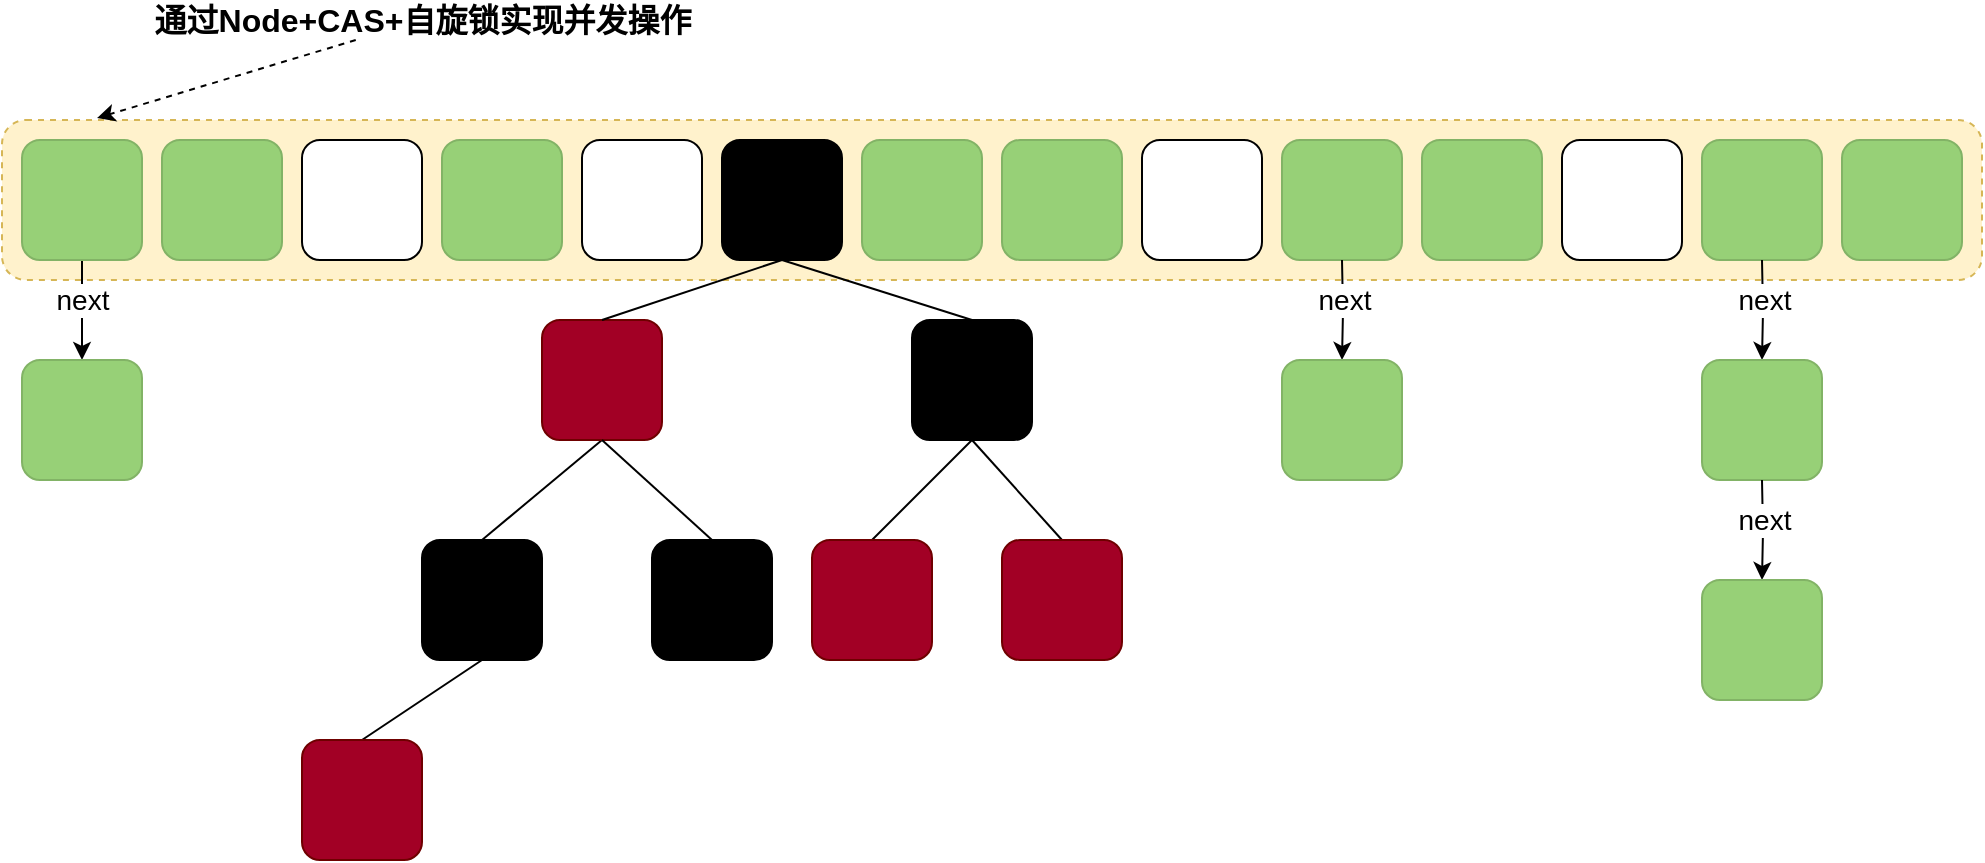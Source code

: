 <mxfile version="15.8.7" type="device"><diagram id="Et73BvDUvmp1eKUKisZ2" name="第 1 页"><mxGraphModel dx="1296" dy="1008" grid="1" gridSize="10" guides="1" tooltips="1" connect="1" arrows="1" fold="1" page="1" pageScale="1" pageWidth="1100" pageHeight="850" math="0" shadow="0"><root><mxCell id="0"/><mxCell id="1" parent="0"/><mxCell id="1-SrhRKJC72R2OhxaAqG-1" value="" style="rounded=1;whiteSpace=wrap;html=1;dashed=1;fillColor=#fff2cc;strokeColor=#d6b656;" parent="1" vertex="1"><mxGeometry x="55" y="270" width="990" height="80" as="geometry"/></mxCell><mxCell id="1-SrhRKJC72R2OhxaAqG-2" value="" style="edgeStyle=orthogonalEdgeStyle;rounded=0;orthogonalLoop=1;jettySize=auto;html=1;" parent="1" source="1-SrhRKJC72R2OhxaAqG-4" target="1-SrhRKJC72R2OhxaAqG-18" edge="1"><mxGeometry relative="1" as="geometry"/></mxCell><mxCell id="1-SrhRKJC72R2OhxaAqG-3" value="next" style="edgeLabel;html=1;align=center;verticalAlign=middle;resizable=0;points=[];fontSize=14;" parent="1-SrhRKJC72R2OhxaAqG-2" vertex="1" connectable="0"><mxGeometry x="-0.25" y="2" relative="1" as="geometry"><mxPoint x="-2" y="1" as="offset"/></mxGeometry></mxCell><mxCell id="1-SrhRKJC72R2OhxaAqG-4" value="" style="rounded=1;whiteSpace=wrap;html=1;fillColor=#97D077;strokeColor=#82b366;" parent="1" vertex="1"><mxGeometry x="65" y="280" width="60" height="60" as="geometry"/></mxCell><mxCell id="1-SrhRKJC72R2OhxaAqG-5" value="" style="rounded=1;whiteSpace=wrap;html=1;strokeColor=#82b366;fillColor=#97D077;" parent="1" vertex="1"><mxGeometry x="135" y="280" width="60" height="60" as="geometry"/></mxCell><mxCell id="1-SrhRKJC72R2OhxaAqG-6" value="" style="rounded=1;whiteSpace=wrap;html=1;" parent="1" vertex="1"><mxGeometry x="205" y="280" width="60" height="60" as="geometry"/></mxCell><mxCell id="1-SrhRKJC72R2OhxaAqG-7" value="" style="rounded=1;whiteSpace=wrap;html=1;strokeColor=#82b366;fillColor=#97D077;" parent="1" vertex="1"><mxGeometry x="275" y="280" width="60" height="60" as="geometry"/></mxCell><mxCell id="1-SrhRKJC72R2OhxaAqG-8" value="" style="rounded=1;whiteSpace=wrap;html=1;" parent="1" vertex="1"><mxGeometry x="345" y="280" width="60" height="60" as="geometry"/></mxCell><mxCell id="1-SrhRKJC72R2OhxaAqG-9" value="" style="rounded=1;whiteSpace=wrap;html=1;strokeColor=#000000;fillColor=#000000;fontColor=#000000;" parent="1" vertex="1"><mxGeometry x="415" y="280" width="60" height="60" as="geometry"/></mxCell><mxCell id="1-SrhRKJC72R2OhxaAqG-10" value="" style="rounded=1;whiteSpace=wrap;html=1;strokeColor=#82b366;fillColor=#97D077;" parent="1" vertex="1"><mxGeometry x="485" y="280" width="60" height="60" as="geometry"/></mxCell><mxCell id="1-SrhRKJC72R2OhxaAqG-11" value="" style="rounded=1;whiteSpace=wrap;html=1;strokeColor=#82b366;fillColor=#97D077;" parent="1" vertex="1"><mxGeometry x="555" y="280" width="60" height="60" as="geometry"/></mxCell><mxCell id="1-SrhRKJC72R2OhxaAqG-12" value="" style="rounded=1;whiteSpace=wrap;html=1;" parent="1" vertex="1"><mxGeometry x="625" y="280" width="60" height="60" as="geometry"/></mxCell><mxCell id="1-SrhRKJC72R2OhxaAqG-13" value="" style="rounded=1;whiteSpace=wrap;html=1;strokeColor=#82b366;fillColor=#97D077;" parent="1" vertex="1"><mxGeometry x="695" y="280" width="60" height="60" as="geometry"/></mxCell><mxCell id="1-SrhRKJC72R2OhxaAqG-14" value="" style="rounded=1;whiteSpace=wrap;html=1;strokeColor=#82b366;fillColor=#97D077;" parent="1" vertex="1"><mxGeometry x="765" y="280" width="60" height="60" as="geometry"/></mxCell><mxCell id="1-SrhRKJC72R2OhxaAqG-15" value="" style="rounded=1;whiteSpace=wrap;html=1;" parent="1" vertex="1"><mxGeometry x="835" y="280" width="60" height="60" as="geometry"/></mxCell><mxCell id="1-SrhRKJC72R2OhxaAqG-16" value="" style="rounded=1;whiteSpace=wrap;html=1;strokeColor=#82b366;fillColor=#97D077;" parent="1" vertex="1"><mxGeometry x="905" y="280" width="60" height="60" as="geometry"/></mxCell><mxCell id="1-SrhRKJC72R2OhxaAqG-17" value="" style="rounded=1;whiteSpace=wrap;html=1;strokeColor=#82b366;fillColor=#97D077;" parent="1" vertex="1"><mxGeometry x="975" y="280" width="60" height="60" as="geometry"/></mxCell><mxCell id="1-SrhRKJC72R2OhxaAqG-18" value="" style="rounded=1;whiteSpace=wrap;html=1;fillColor=#97D077;strokeColor=#82b366;" parent="1" vertex="1"><mxGeometry x="65" y="390" width="60" height="60" as="geometry"/></mxCell><mxCell id="1-SrhRKJC72R2OhxaAqG-19" style="edgeStyle=none;rounded=0;orthogonalLoop=1;jettySize=auto;html=1;exitX=0.5;exitY=1;exitDx=0;exitDy=0;entryX=0.5;entryY=0;entryDx=0;entryDy=0;endArrow=none;endFill=0;" parent="1" source="1-SrhRKJC72R2OhxaAqG-20" target="1-SrhRKJC72R2OhxaAqG-33" edge="1"><mxGeometry relative="1" as="geometry"><mxPoint x="375" y="480" as="sourcePoint"/></mxGeometry></mxCell><mxCell id="1-SrhRKJC72R2OhxaAqG-20" value="" style="rounded=1;whiteSpace=wrap;html=1;fillColor=#a20025;strokeColor=#6F0000;fontColor=#ffffff;" parent="1" vertex="1"><mxGeometry x="325" y="370" width="60" height="60" as="geometry"/></mxCell><mxCell id="1-SrhRKJC72R2OhxaAqG-21" value="" style="edgeStyle=orthogonalEdgeStyle;rounded=0;orthogonalLoop=1;jettySize=auto;html=1;" parent="1" target="1-SrhRKJC72R2OhxaAqG-23" edge="1"><mxGeometry relative="1" as="geometry"><mxPoint x="725" y="340" as="sourcePoint"/></mxGeometry></mxCell><mxCell id="1-SrhRKJC72R2OhxaAqG-22" value="next" style="edgeLabel;html=1;align=center;verticalAlign=middle;resizable=0;points=[];fontSize=14;" parent="1-SrhRKJC72R2OhxaAqG-21" vertex="1" connectable="0"><mxGeometry x="-0.25" y="2" relative="1" as="geometry"><mxPoint x="-2" y="1" as="offset"/></mxGeometry></mxCell><mxCell id="1-SrhRKJC72R2OhxaAqG-23" value="" style="rounded=1;whiteSpace=wrap;html=1;fillColor=#97D077;strokeColor=#82b366;" parent="1" vertex="1"><mxGeometry x="695" y="390" width="60" height="60" as="geometry"/></mxCell><mxCell id="1-SrhRKJC72R2OhxaAqG-24" value="" style="edgeStyle=orthogonalEdgeStyle;rounded=0;orthogonalLoop=1;jettySize=auto;html=1;" parent="1" target="1-SrhRKJC72R2OhxaAqG-26" edge="1"><mxGeometry relative="1" as="geometry"><mxPoint x="935" y="340" as="sourcePoint"/></mxGeometry></mxCell><mxCell id="1-SrhRKJC72R2OhxaAqG-25" value="next" style="edgeLabel;html=1;align=center;verticalAlign=middle;resizable=0;points=[];fontSize=14;" parent="1-SrhRKJC72R2OhxaAqG-24" vertex="1" connectable="0"><mxGeometry x="-0.25" y="2" relative="1" as="geometry"><mxPoint x="-2" y="1" as="offset"/></mxGeometry></mxCell><mxCell id="1-SrhRKJC72R2OhxaAqG-26" value="" style="rounded=1;whiteSpace=wrap;html=1;fillColor=#97D077;strokeColor=#82b366;" parent="1" vertex="1"><mxGeometry x="905" y="390" width="60" height="60" as="geometry"/></mxCell><mxCell id="1-SrhRKJC72R2OhxaAqG-27" value="" style="edgeStyle=orthogonalEdgeStyle;rounded=0;orthogonalLoop=1;jettySize=auto;html=1;" parent="1" target="1-SrhRKJC72R2OhxaAqG-29" edge="1"><mxGeometry relative="1" as="geometry"><mxPoint x="935" y="450" as="sourcePoint"/></mxGeometry></mxCell><mxCell id="1-SrhRKJC72R2OhxaAqG-28" value="next" style="edgeLabel;html=1;align=center;verticalAlign=middle;resizable=0;points=[];fontSize=14;" parent="1-SrhRKJC72R2OhxaAqG-27" vertex="1" connectable="0"><mxGeometry x="-0.25" y="2" relative="1" as="geometry"><mxPoint x="-2" y="1" as="offset"/></mxGeometry></mxCell><mxCell id="1-SrhRKJC72R2OhxaAqG-29" value="" style="rounded=1;whiteSpace=wrap;html=1;fillColor=#97D077;strokeColor=#82b366;" parent="1" vertex="1"><mxGeometry x="905" y="500" width="60" height="60" as="geometry"/></mxCell><mxCell id="1-SrhRKJC72R2OhxaAqG-30" value="" style="rounded=1;whiteSpace=wrap;html=1;fillColor=#000000;strokeColor=#000000;fontColor=#000000;" parent="1" vertex="1"><mxGeometry x="510" y="370" width="60" height="60" as="geometry"/></mxCell><mxCell id="1-SrhRKJC72R2OhxaAqG-31" value="" style="rounded=0;orthogonalLoop=1;jettySize=auto;html=1;exitX=0.5;exitY=1;exitDx=0;exitDy=0;entryX=0.5;entryY=0;entryDx=0;entryDy=0;endArrow=none;endFill=0;" parent="1" source="1-SrhRKJC72R2OhxaAqG-9" target="1-SrhRKJC72R2OhxaAqG-20" edge="1"><mxGeometry relative="1" as="geometry"><mxPoint x="455" y="460" as="sourcePoint"/><mxPoint x="455" y="510" as="targetPoint"/></mxGeometry></mxCell><mxCell id="1-SrhRKJC72R2OhxaAqG-32" value="" style="rounded=0;orthogonalLoop=1;jettySize=auto;html=1;entryX=0.5;entryY=0;entryDx=0;entryDy=0;endArrow=none;endFill=0;" parent="1" target="1-SrhRKJC72R2OhxaAqG-30" edge="1"><mxGeometry relative="1" as="geometry"><mxPoint x="445" y="340" as="sourcePoint"/><mxPoint x="385" y="400" as="targetPoint"/></mxGeometry></mxCell><mxCell id="1-SrhRKJC72R2OhxaAqG-33" value="" style="rounded=1;whiteSpace=wrap;html=1;strokeColor=#000000;fillColor=#000000;fontColor=#000000;" parent="1" vertex="1"><mxGeometry x="265" y="480" width="60" height="60" as="geometry"/></mxCell><mxCell id="1-SrhRKJC72R2OhxaAqG-34" style="edgeStyle=none;rounded=0;orthogonalLoop=1;jettySize=auto;html=1;exitX=0.5;exitY=0;exitDx=0;exitDy=0;entryX=0.5;entryY=1;entryDx=0;entryDy=0;endArrow=none;endFill=0;" parent="1" source="1-SrhRKJC72R2OhxaAqG-35" target="1-SrhRKJC72R2OhxaAqG-20" edge="1"><mxGeometry relative="1" as="geometry"/></mxCell><mxCell id="1-SrhRKJC72R2OhxaAqG-35" value="" style="rounded=1;whiteSpace=wrap;html=1;strokeColor=#000000;fillColor=#000000;fontColor=#000000;" parent="1" vertex="1"><mxGeometry x="380" y="480" width="60" height="60" as="geometry"/></mxCell><mxCell id="1-SrhRKJC72R2OhxaAqG-36" style="edgeStyle=none;rounded=0;orthogonalLoop=1;jettySize=auto;html=1;exitX=0.5;exitY=0;exitDx=0;exitDy=0;entryX=0.5;entryY=1;entryDx=0;entryDy=0;endArrow=none;endFill=0;" parent="1" source="1-SrhRKJC72R2OhxaAqG-37" target="1-SrhRKJC72R2OhxaAqG-30" edge="1"><mxGeometry relative="1" as="geometry"/></mxCell><mxCell id="1-SrhRKJC72R2OhxaAqG-37" value="" style="rounded=1;whiteSpace=wrap;html=1;strokeColor=#6F0000;fillColor=#a20025;fontColor=#ffffff;" parent="1" vertex="1"><mxGeometry x="555" y="480" width="60" height="60" as="geometry"/></mxCell><mxCell id="1-SrhRKJC72R2OhxaAqG-38" style="edgeStyle=none;rounded=0;orthogonalLoop=1;jettySize=auto;html=1;exitX=0.5;exitY=0;exitDx=0;exitDy=0;entryX=0.5;entryY=1;entryDx=0;entryDy=0;endArrow=none;endFill=0;" parent="1" source="1-SrhRKJC72R2OhxaAqG-39" target="1-SrhRKJC72R2OhxaAqG-30" edge="1"><mxGeometry relative="1" as="geometry"/></mxCell><mxCell id="1-SrhRKJC72R2OhxaAqG-39" value="" style="rounded=1;whiteSpace=wrap;html=1;fillColor=#a20025;strokeColor=#6F0000;fontColor=#ffffff;" parent="1" vertex="1"><mxGeometry x="460" y="480" width="60" height="60" as="geometry"/></mxCell><mxCell id="1-SrhRKJC72R2OhxaAqG-40" style="edgeStyle=none;rounded=0;orthogonalLoop=1;jettySize=auto;html=1;exitX=0.5;exitY=0;exitDx=0;exitDy=0;entryX=0.5;entryY=1;entryDx=0;entryDy=0;endArrow=none;endFill=0;" parent="1" source="1-SrhRKJC72R2OhxaAqG-41" target="1-SrhRKJC72R2OhxaAqG-33" edge="1"><mxGeometry relative="1" as="geometry"/></mxCell><mxCell id="1-SrhRKJC72R2OhxaAqG-41" value="" style="rounded=1;whiteSpace=wrap;html=1;fillColor=#a20025;strokeColor=#6F0000;fontColor=#ffffff;" parent="1" vertex="1"><mxGeometry x="205" y="580" width="60" height="60" as="geometry"/></mxCell><mxCell id="1-SrhRKJC72R2OhxaAqG-43" value="" style="rounded=0;orthogonalLoop=1;jettySize=auto;html=1;dashed=1;entryX=0.048;entryY=-0.012;entryDx=0;entryDy=0;entryPerimeter=0;" parent="1" source="1-SrhRKJC72R2OhxaAqG-44" target="1-SrhRKJC72R2OhxaAqG-1" edge="1"><mxGeometry relative="1" as="geometry"><mxPoint x="95" y="240" as="sourcePoint"/></mxGeometry></mxCell><mxCell id="1-SrhRKJC72R2OhxaAqG-44" value="&lt;b&gt;通过Node+CAS+自旋锁实现并发操作&lt;/b&gt;" style="text;html=1;align=center;verticalAlign=middle;resizable=0;points=[];autosize=1;strokeColor=none;fillColor=none;fontSize=16;" parent="1" vertex="1"><mxGeometry x="125" y="210" width="280" height="20" as="geometry"/></mxCell></root></mxGraphModel></diagram></mxfile>